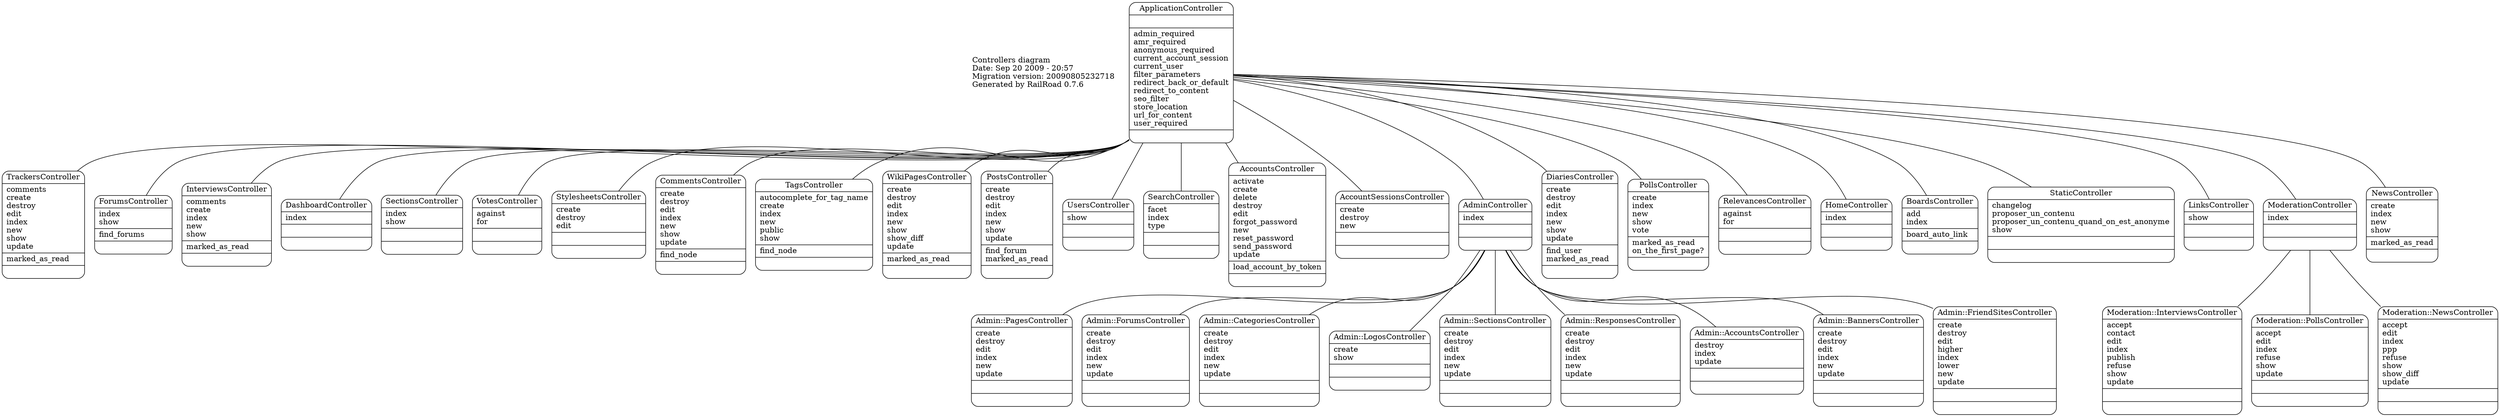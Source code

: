 digraph controllers_diagram {
	graph[overlap=false, splines=true]
	_diagram_info [shape="plaintext", label="Controllers diagram\lDate: Sep 20 2009 - 20:57\lMigration version: 20090805232718\lGenerated by RailRoad 0.7.6\l", fontsize=14]
	"TrackersController" [shape=Mrecord, label="{TrackersController|comments\lcreate\ldestroy\ledit\lindex\lnew\lshow\lupdate\l|marked_as_read\l|\l}"]
	"ForumsController" [shape=Mrecord, label="{ForumsController|index\lshow\l|find_forums\l|\l}"]
	"Moderation::InterviewsController" [shape=Mrecord, label="{Moderation::InterviewsController|accept\lcontact\ledit\lindex\lpublish\lrefuse\lshow\lupdate\l|\l|\l}"]
	"Moderation::PollsController" [shape=Mrecord, label="{Moderation::PollsController|accept\ledit\lindex\lrefuse\lshow\lupdate\l|\l|\l}"]
	"Moderation::NewsController" [shape=Mrecord, label="{Moderation::NewsController|accept\ledit\lindex\lppp\lrefuse\lshow\lshow_diff\lupdate\l|\l|\l}"]
	"InterviewsController" [shape=Mrecord, label="{InterviewsController|comments\lcreate\lindex\lnew\lshow\l|marked_as_read\l|\l}"]
	"DashboardController" [shape=Mrecord, label="{DashboardController|index\l|\l|\l}"]
	"SectionsController" [shape=Mrecord, label="{SectionsController|index\lshow\l|\l|\l}"]
	"VotesController" [shape=Mrecord, label="{VotesController|against\lfor\l|\l|\l}"]
	"StylesheetsController" [shape=Mrecord, label="{StylesheetsController|create\ldestroy\ledit\l|\l|\l}"]
	"CommentsController" [shape=Mrecord, label="{CommentsController|create\ldestroy\ledit\lindex\lnew\lshow\lupdate\l|find_node\l|\l}"]
	"TagsController" [shape=Mrecord, label="{TagsController|autocomplete_for_tag_name\lcreate\lindex\lnew\lpublic\lshow\l|find_node\l|\l}"]
	"WikiPagesController" [shape=Mrecord, label="{WikiPagesController|create\ldestroy\ledit\lindex\lnew\lshow\lshow_diff\lupdate\l|marked_as_read\l|\l}"]
	"ApplicationController" [shape=Mrecord, label="{ApplicationController|\l|admin_required\lamr_required\lanonymous_required\lcurrent_account_session\lcurrent_user\lfilter_parameters\lredirect_back_or_default\lredirect_to_content\lseo_filter\lstore_location\lurl_for_content\luser_required\l|\l}"]
	"PostsController" [shape=Mrecord, label="{PostsController|create\ldestroy\ledit\lindex\lnew\lshow\lupdate\l|find_forum\lmarked_as_read\l|\l}"]
	"UsersController" [shape=Mrecord, label="{UsersController|show\l|\l|\l}"]
	"SearchController" [shape=Mrecord, label="{SearchController|facet\lindex\ltype\l|\l|\l}"]
	"AccountsController" [shape=Mrecord, label="{AccountsController|activate\lcreate\ldelete\ldestroy\ledit\lforgot_password\lnew\lreset_password\lsend_password\lupdate\l|load_account_by_token\l|\l}"]
	"AccountSessionsController" [shape=Mrecord, label="{AccountSessionsController|create\ldestroy\lnew\l|\l|\l}"]
	"AdminController" [shape=Mrecord, label="{AdminController|index\l|\l|\l}"]
	"DiariesController" [shape=Mrecord, label="{DiariesController|create\ldestroy\ledit\lindex\lnew\lshow\lupdate\l|find_user\lmarked_as_read\l|\l}"]
	"PollsController" [shape=Mrecord, label="{PollsController|create\lindex\lnew\lshow\lvote\l|marked_as_read\lon_the_first_page?\l|\l}"]
	"RelevancesController" [shape=Mrecord, label="{RelevancesController|against\lfor\l|\l|\l}"]
	"HomeController" [shape=Mrecord, label="{HomeController|index\l|\l|\l}"]
	"BoardsController" [shape=Mrecord, label="{BoardsController|add\lindex\l|board_auto_link\l|\l}"]
	"Admin::PagesController" [shape=Mrecord, label="{Admin::PagesController|create\ldestroy\ledit\lindex\lnew\lupdate\l|\l|\l}"]
	"Admin::ForumsController" [shape=Mrecord, label="{Admin::ForumsController|create\ldestroy\ledit\lindex\lnew\lupdate\l|\l|\l}"]
	"Admin::CategoriesController" [shape=Mrecord, label="{Admin::CategoriesController|create\ldestroy\ledit\lindex\lnew\lupdate\l|\l|\l}"]
	"Admin::LogosController" [shape=Mrecord, label="{Admin::LogosController|create\lshow\l|\l|\l}"]
	"Admin::SectionsController" [shape=Mrecord, label="{Admin::SectionsController|create\ldestroy\ledit\lindex\lnew\lupdate\l|\l|\l}"]
	"Admin::ResponsesController" [shape=Mrecord, label="{Admin::ResponsesController|create\ldestroy\ledit\lindex\lnew\lupdate\l|\l|\l}"]
	"Admin::AccountsController" [shape=Mrecord, label="{Admin::AccountsController|destroy\lindex\lupdate\l|\l|\l}"]
	"Admin::BannersController" [shape=Mrecord, label="{Admin::BannersController|create\ldestroy\ledit\lindex\lnew\lupdate\l|\l|\l}"]
	"Admin::FriendSitesController" [shape=Mrecord, label="{Admin::FriendSitesController|create\ldestroy\ledit\lhigher\lindex\llower\lnew\lupdate\l|\l|\l}"]
	"StaticController" [shape=Mrecord, label="{StaticController|changelog\lproposer_un_contenu\lproposer_un_contenu_quand_on_est_anonyme\lshow\l|\l|\l}"]
	"LinksController" [shape=Mrecord, label="{LinksController|show\l|\l|\l}"]
	"ModerationController" [shape=Mrecord, label="{ModerationController|index\l|\l|\l}"]
	"NewsController" [shape=Mrecord, label="{NewsController|create\lindex\lnew\lshow\l|marked_as_read\l|\l}"]
	"ApplicationController" -> "TrackersController" [label="", arrowhead="none", arrowtail="onormal"]
	"ApplicationController" -> "ForumsController" [label="", arrowhead="none", arrowtail="onormal"]
	"ModerationController" -> "Moderation::InterviewsController" [label="", arrowhead="none", arrowtail="onormal"]
	"ModerationController" -> "Moderation::PollsController" [label="", arrowhead="none", arrowtail="onormal"]
	"ModerationController" -> "Moderation::NewsController" [label="", arrowhead="none", arrowtail="onormal"]
	"ApplicationController" -> "InterviewsController" [label="", arrowhead="none", arrowtail="onormal"]
	"ApplicationController" -> "DashboardController" [label="", arrowhead="none", arrowtail="onormal"]
	"ApplicationController" -> "SectionsController" [label="", arrowhead="none", arrowtail="onormal"]
	"ApplicationController" -> "VotesController" [label="", arrowhead="none", arrowtail="onormal"]
	"ApplicationController" -> "StylesheetsController" [label="", arrowhead="none", arrowtail="onormal"]
	"ApplicationController" -> "CommentsController" [label="", arrowhead="none", arrowtail="onormal"]
	"ApplicationController" -> "TagsController" [label="", arrowhead="none", arrowtail="onormal"]
	"ApplicationController" -> "WikiPagesController" [label="", arrowhead="none", arrowtail="onormal"]
	"ApplicationController" -> "PostsController" [label="", arrowhead="none", arrowtail="onormal"]
	"ApplicationController" -> "UsersController" [label="", arrowhead="none", arrowtail="onormal"]
	"ApplicationController" -> "SearchController" [label="", arrowhead="none", arrowtail="onormal"]
	"ApplicationController" -> "AccountsController" [label="", arrowhead="none", arrowtail="onormal"]
	"ApplicationController" -> "AccountSessionsController" [label="", arrowhead="none", arrowtail="onormal"]
	"ApplicationController" -> "AdminController" [label="", arrowhead="none", arrowtail="onormal"]
	"ApplicationController" -> "DiariesController" [label="", arrowhead="none", arrowtail="onormal"]
	"ApplicationController" -> "PollsController" [label="", arrowhead="none", arrowtail="onormal"]
	"ApplicationController" -> "RelevancesController" [label="", arrowhead="none", arrowtail="onormal"]
	"ApplicationController" -> "HomeController" [label="", arrowhead="none", arrowtail="onormal"]
	"ApplicationController" -> "BoardsController" [label="", arrowhead="none", arrowtail="onormal"]
	"AdminController" -> "Admin::PagesController" [label="", arrowhead="none", arrowtail="onormal"]
	"AdminController" -> "Admin::ForumsController" [label="", arrowhead="none", arrowtail="onormal"]
	"AdminController" -> "Admin::CategoriesController" [label="", arrowhead="none", arrowtail="onormal"]
	"AdminController" -> "Admin::LogosController" [label="", arrowhead="none", arrowtail="onormal"]
	"AdminController" -> "Admin::SectionsController" [label="", arrowhead="none", arrowtail="onormal"]
	"AdminController" -> "Admin::ResponsesController" [label="", arrowhead="none", arrowtail="onormal"]
	"AdminController" -> "Admin::AccountsController" [label="", arrowhead="none", arrowtail="onormal"]
	"AdminController" -> "Admin::BannersController" [label="", arrowhead="none", arrowtail="onormal"]
	"AdminController" -> "Admin::FriendSitesController" [label="", arrowhead="none", arrowtail="onormal"]
	"ApplicationController" -> "StaticController" [label="", arrowhead="none", arrowtail="onormal"]
	"ApplicationController" -> "LinksController" [label="", arrowhead="none", arrowtail="onormal"]
	"ApplicationController" -> "ModerationController" [label="", arrowhead="none", arrowtail="onormal"]
	"ApplicationController" -> "NewsController" [label="", arrowhead="none", arrowtail="onormal"]
}
